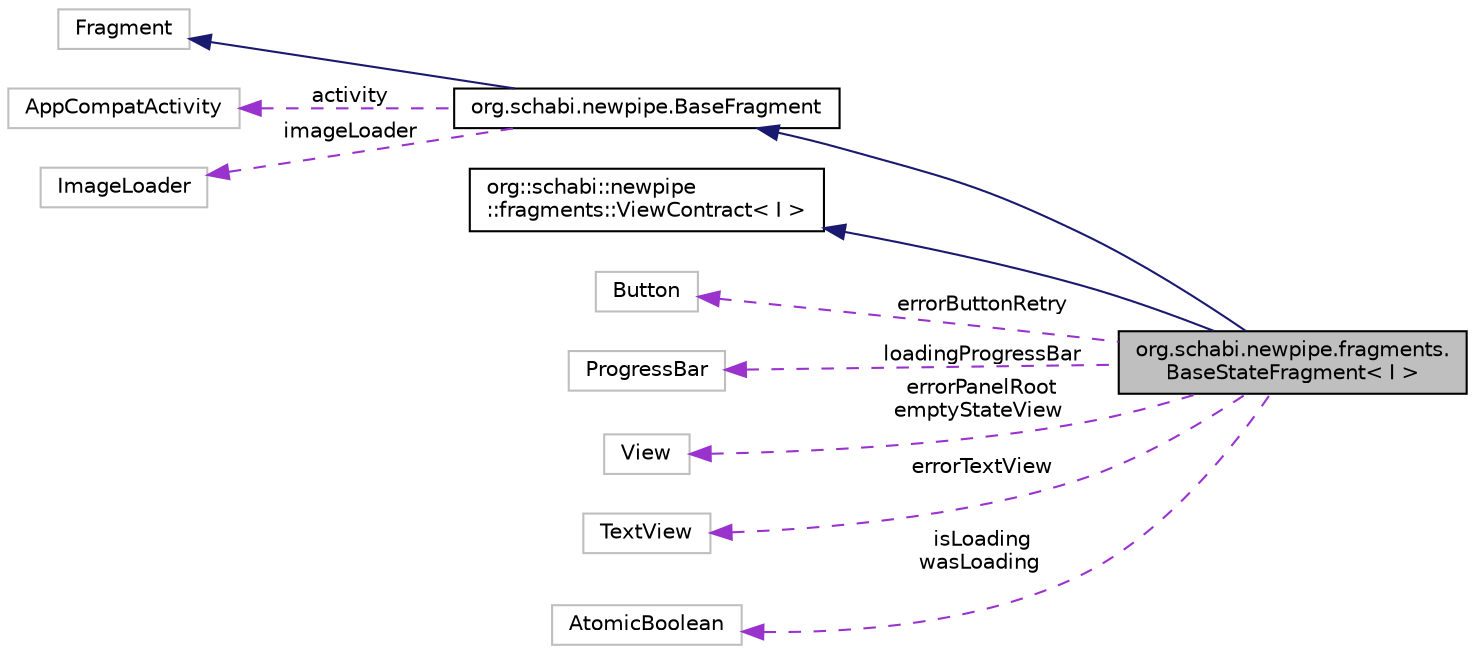 digraph "org.schabi.newpipe.fragments.BaseStateFragment&lt; I &gt;"
{
 // LATEX_PDF_SIZE
  edge [fontname="Helvetica",fontsize="10",labelfontname="Helvetica",labelfontsize="10"];
  node [fontname="Helvetica",fontsize="10",shape=record];
  rankdir="LR";
  Node13 [label="org.schabi.newpipe.fragments.\lBaseStateFragment\< I \>",height=0.2,width=0.4,color="black", fillcolor="grey75", style="filled", fontcolor="black",tooltip=" "];
  Node14 -> Node13 [dir="back",color="midnightblue",fontsize="10",style="solid",fontname="Helvetica"];
  Node14 [label="org.schabi.newpipe.BaseFragment",height=0.2,width=0.4,color="black", fillcolor="white", style="filled",URL="$classorg_1_1schabi_1_1newpipe_1_1_base_fragment.html",tooltip=" "];
  Node15 -> Node14 [dir="back",color="midnightblue",fontsize="10",style="solid",fontname="Helvetica"];
  Node15 [label="Fragment",height=0.2,width=0.4,color="grey75", fillcolor="white", style="filled",tooltip=" "];
  Node16 -> Node14 [dir="back",color="darkorchid3",fontsize="10",style="dashed",label=" activity" ,fontname="Helvetica"];
  Node16 [label="AppCompatActivity",height=0.2,width=0.4,color="grey75", fillcolor="white", style="filled",tooltip=" "];
  Node17 -> Node14 [dir="back",color="darkorchid3",fontsize="10",style="dashed",label=" imageLoader" ,fontname="Helvetica"];
  Node17 [label="ImageLoader",height=0.2,width=0.4,color="grey75", fillcolor="white", style="filled",tooltip=" "];
  Node18 -> Node13 [dir="back",color="midnightblue",fontsize="10",style="solid",fontname="Helvetica"];
  Node18 [label="org::schabi::newpipe\l::fragments::ViewContract\< I \>",height=0.2,width=0.4,color="black", fillcolor="white", style="filled",URL="$interfaceorg_1_1schabi_1_1newpipe_1_1fragments_1_1_view_contract.html",tooltip=" "];
  Node19 -> Node13 [dir="back",color="darkorchid3",fontsize="10",style="dashed",label=" errorButtonRetry" ,fontname="Helvetica"];
  Node19 [label="Button",height=0.2,width=0.4,color="grey75", fillcolor="white", style="filled",tooltip=" "];
  Node20 -> Node13 [dir="back",color="darkorchid3",fontsize="10",style="dashed",label=" loadingProgressBar" ,fontname="Helvetica"];
  Node20 [label="ProgressBar",height=0.2,width=0.4,color="grey75", fillcolor="white", style="filled",tooltip=" "];
  Node21 -> Node13 [dir="back",color="darkorchid3",fontsize="10",style="dashed",label=" errorPanelRoot\nemptyStateView" ,fontname="Helvetica"];
  Node21 [label="View",height=0.2,width=0.4,color="grey75", fillcolor="white", style="filled",tooltip=" "];
  Node22 -> Node13 [dir="back",color="darkorchid3",fontsize="10",style="dashed",label=" errorTextView" ,fontname="Helvetica"];
  Node22 [label="TextView",height=0.2,width=0.4,color="grey75", fillcolor="white", style="filled",tooltip=" "];
  Node23 -> Node13 [dir="back",color="darkorchid3",fontsize="10",style="dashed",label=" isLoading\nwasLoading" ,fontname="Helvetica"];
  Node23 [label="AtomicBoolean",height=0.2,width=0.4,color="grey75", fillcolor="white", style="filled",tooltip=" "];
}

